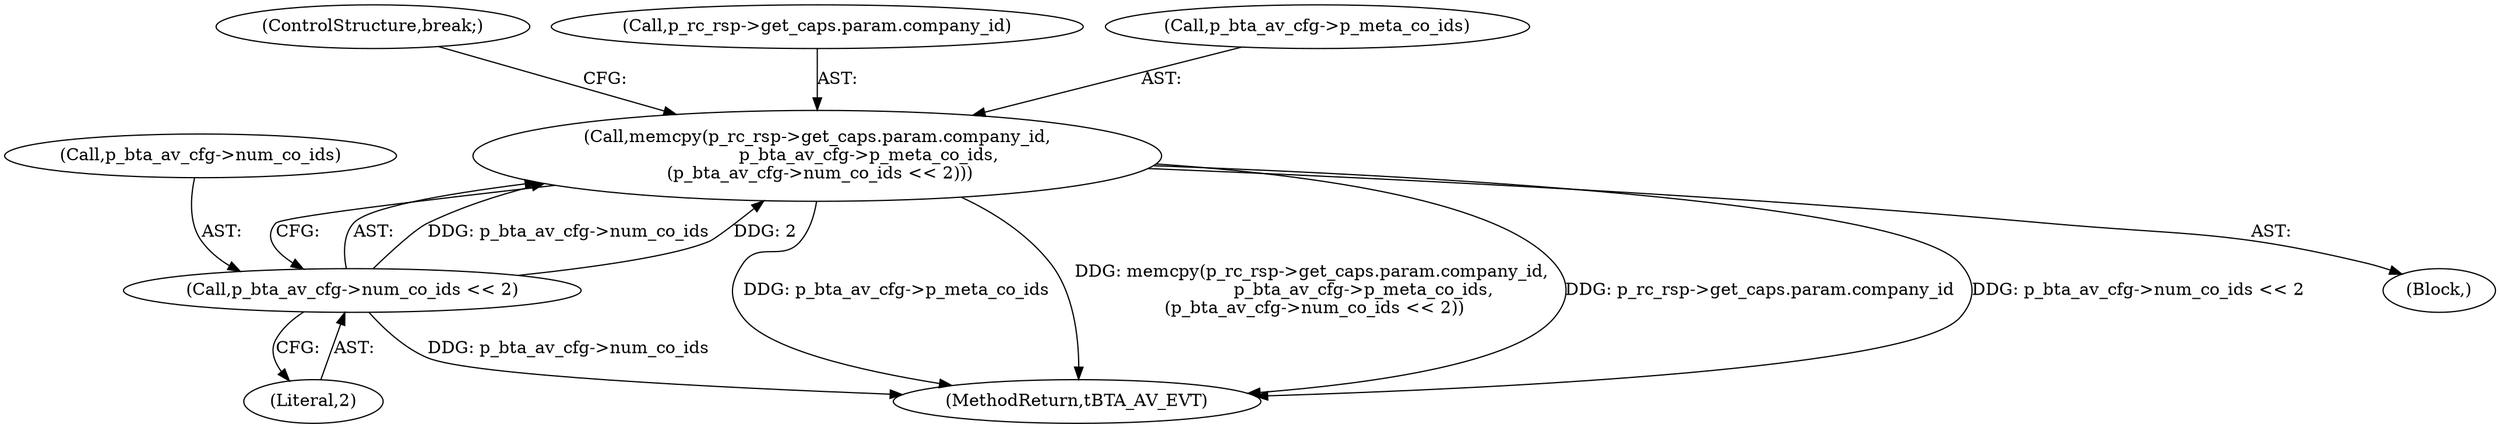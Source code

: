 digraph "0_Android_30cec963095366536ca0b1306089154e09bfe1a9@API" {
"1000324" [label="(Call,memcpy(p_rc_rsp->get_caps.param.company_id,\n                   p_bta_av_cfg->p_meta_co_ids,\n (p_bta_av_cfg->num_co_ids << 2)))"];
"1000335" [label="(Call,p_bta_av_cfg->num_co_ids << 2)"];
"1000386" [label="(ControlStructure,break;)"];
"1000410" [label="(MethodReturn,tBTA_AV_EVT)"];
"1000335" [label="(Call,p_bta_av_cfg->num_co_ids << 2)"];
"1000336" [label="(Call,p_bta_av_cfg->num_co_ids)"];
"1000310" [label="(Block,)"];
"1000324" [label="(Call,memcpy(p_rc_rsp->get_caps.param.company_id,\n                   p_bta_av_cfg->p_meta_co_ids,\n (p_bta_av_cfg->num_co_ids << 2)))"];
"1000339" [label="(Literal,2)"];
"1000325" [label="(Call,p_rc_rsp->get_caps.param.company_id)"];
"1000332" [label="(Call,p_bta_av_cfg->p_meta_co_ids)"];
"1000324" -> "1000310"  [label="AST: "];
"1000324" -> "1000335"  [label="CFG: "];
"1000325" -> "1000324"  [label="AST: "];
"1000332" -> "1000324"  [label="AST: "];
"1000335" -> "1000324"  [label="AST: "];
"1000386" -> "1000324"  [label="CFG: "];
"1000324" -> "1000410"  [label="DDG: p_bta_av_cfg->p_meta_co_ids"];
"1000324" -> "1000410"  [label="DDG: memcpy(p_rc_rsp->get_caps.param.company_id,\n                   p_bta_av_cfg->p_meta_co_ids,\n (p_bta_av_cfg->num_co_ids << 2))"];
"1000324" -> "1000410"  [label="DDG: p_rc_rsp->get_caps.param.company_id"];
"1000324" -> "1000410"  [label="DDG: p_bta_av_cfg->num_co_ids << 2"];
"1000335" -> "1000324"  [label="DDG: p_bta_av_cfg->num_co_ids"];
"1000335" -> "1000324"  [label="DDG: 2"];
"1000335" -> "1000339"  [label="CFG: "];
"1000336" -> "1000335"  [label="AST: "];
"1000339" -> "1000335"  [label="AST: "];
"1000335" -> "1000410"  [label="DDG: p_bta_av_cfg->num_co_ids"];
}
